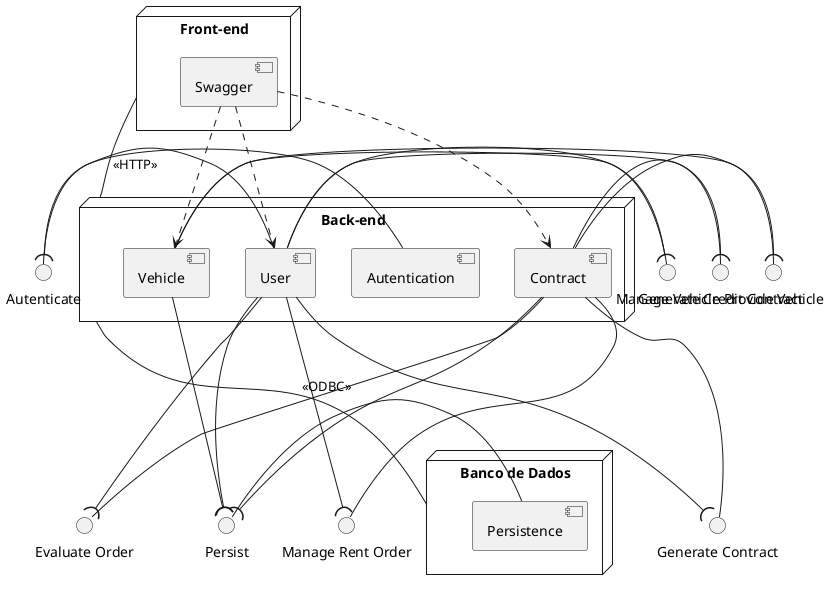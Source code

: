 @startuml

node "Front-end" as FrontEnd {
    component Swagger
}

node "Back-end" as BackEnd {
    component User
    component Contract
    component Vehicle
    component Autentication
    component Swagger
}

node "Banco de Dados" as DB {
    component Persistence
}

interface Autenticate
interface "Generate Contract" as GenerateC
interface "Generate Credit Contract" as GenerateCC
interface "Provide Vehicle" as ProvideV
interface "Manage Vehicle" as MangeV
interface "Manage Rent Order" as MangeR
interface "Evaluate Order" as EvaluteOrder
interface Persist

Autenticate - Autentication
ProvideV - Vehicle
MangeV - Vehicle
GenerateC -down- Contract
GenerateCC - Contract
EvaluteOrder - Contract
MangeR - Contract
Persist - Persistence

Swagger ..> User
Swagger ..> Contract
Swagger ..> Vehicle

User --right-( Autenticate
User --right-( MangeV
User --down-( Persist
User ---( MangeR
User ---( GenerateC
User ---( EvaluteOrder
User --down-( GenerateCC

Contract --right-( ProvideV
Contract --down-( Persist

Vehicle --down-( Persist


FrontEnd --right- BackEnd : <<HTTP>>
BackEnd --right- DB : <<ODBC>>

@enduml